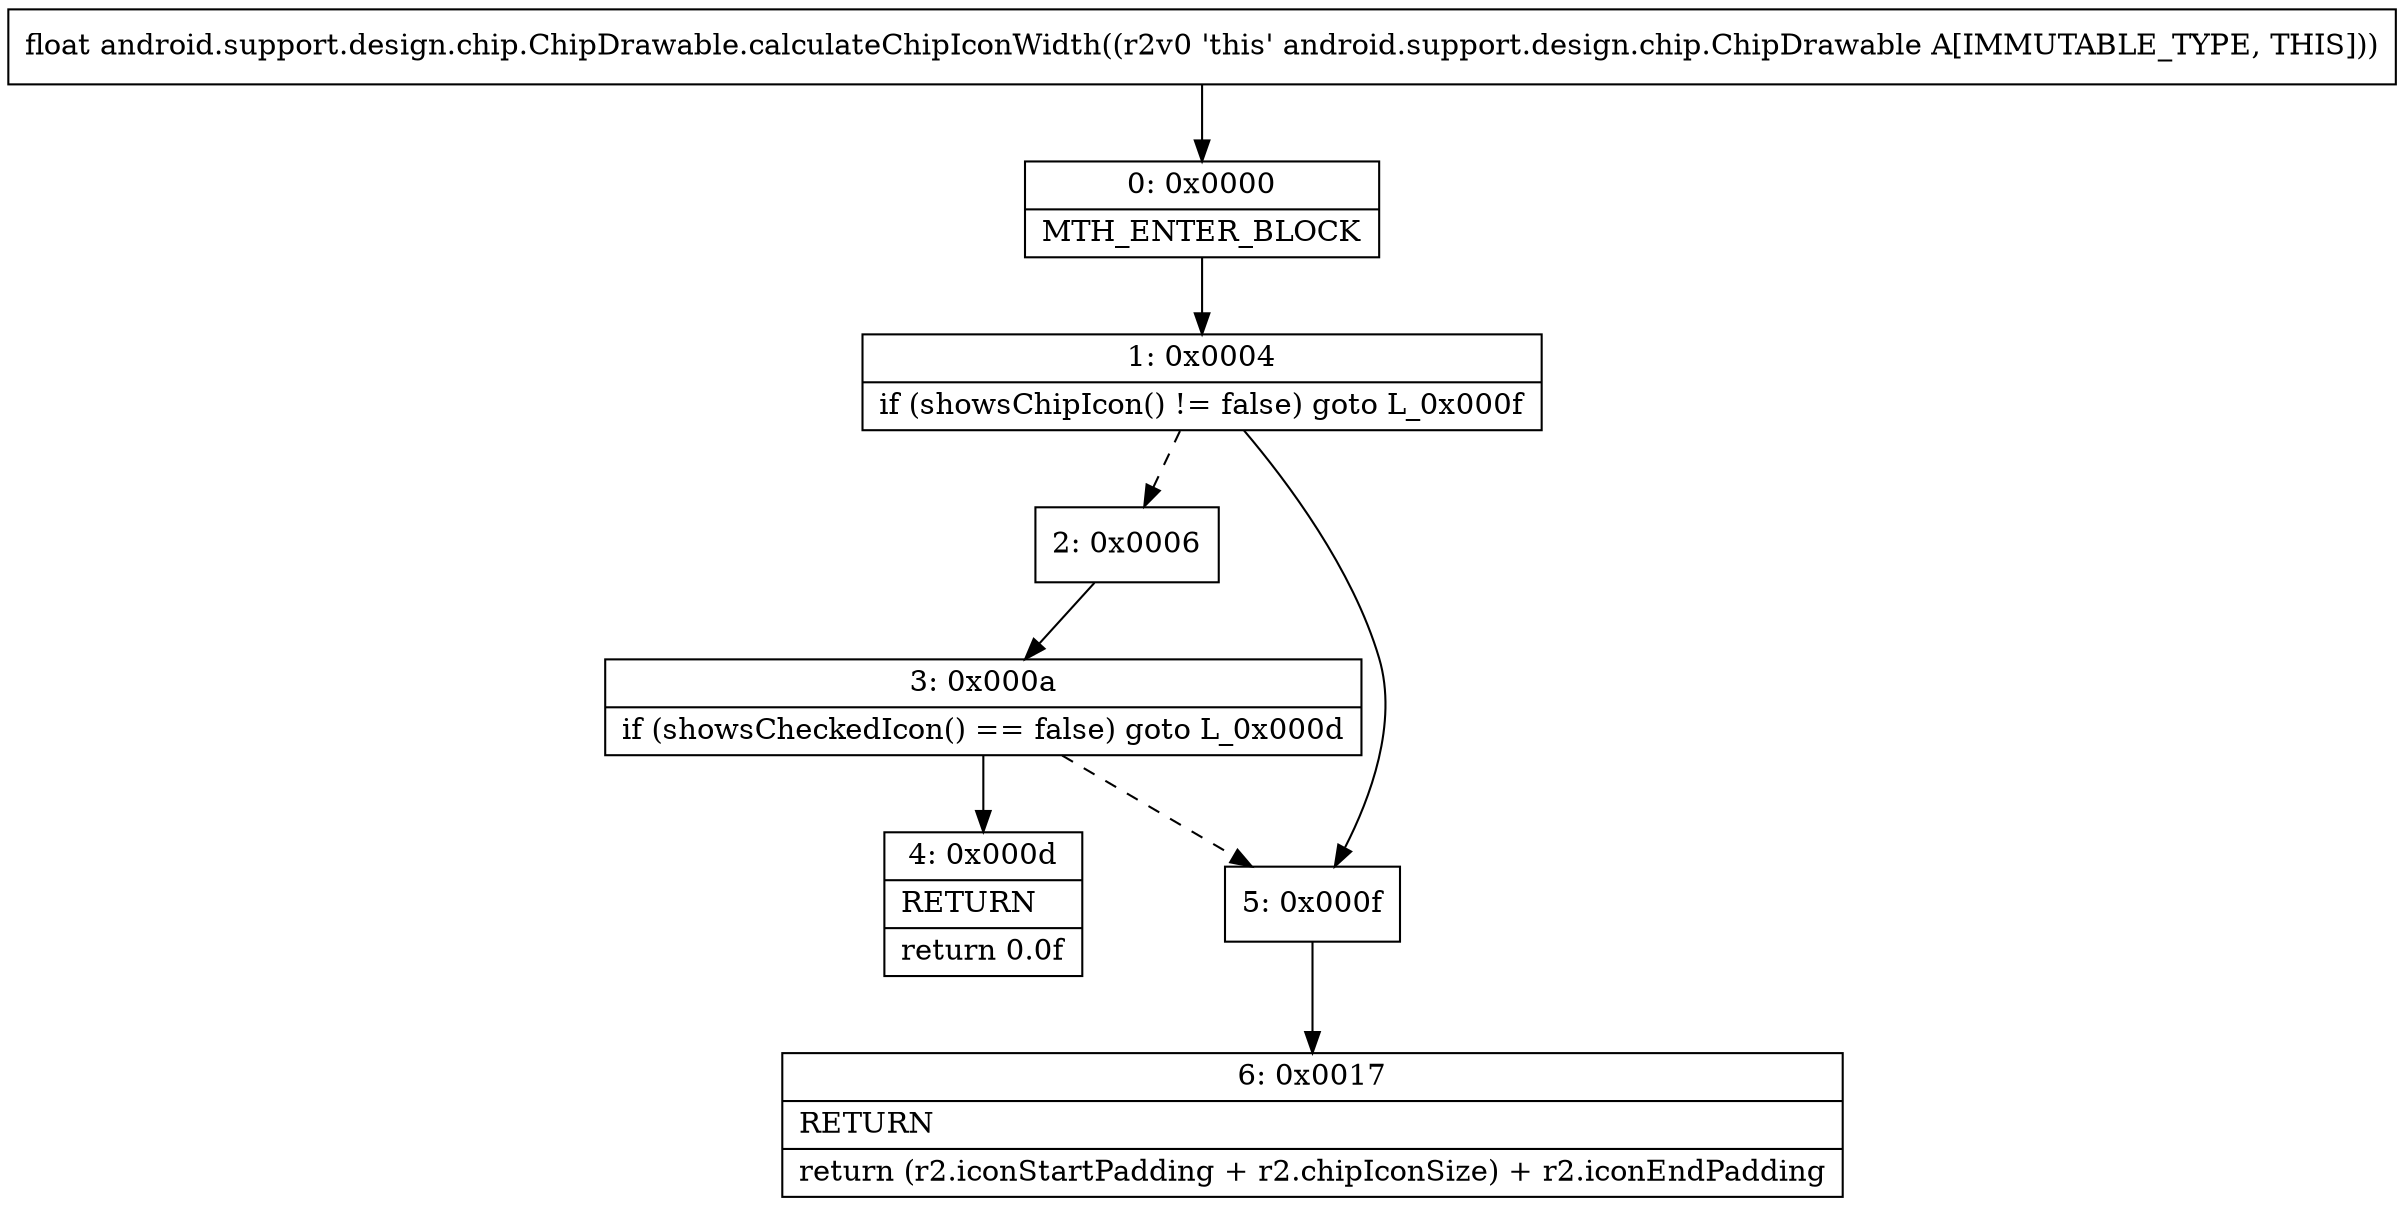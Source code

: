 digraph "CFG forandroid.support.design.chip.ChipDrawable.calculateChipIconWidth()F" {
Node_0 [shape=record,label="{0\:\ 0x0000|MTH_ENTER_BLOCK\l}"];
Node_1 [shape=record,label="{1\:\ 0x0004|if (showsChipIcon() != false) goto L_0x000f\l}"];
Node_2 [shape=record,label="{2\:\ 0x0006}"];
Node_3 [shape=record,label="{3\:\ 0x000a|if (showsCheckedIcon() == false) goto L_0x000d\l}"];
Node_4 [shape=record,label="{4\:\ 0x000d|RETURN\l|return 0.0f\l}"];
Node_5 [shape=record,label="{5\:\ 0x000f}"];
Node_6 [shape=record,label="{6\:\ 0x0017|RETURN\l|return (r2.iconStartPadding + r2.chipIconSize) + r2.iconEndPadding\l}"];
MethodNode[shape=record,label="{float android.support.design.chip.ChipDrawable.calculateChipIconWidth((r2v0 'this' android.support.design.chip.ChipDrawable A[IMMUTABLE_TYPE, THIS])) }"];
MethodNode -> Node_0;
Node_0 -> Node_1;
Node_1 -> Node_2[style=dashed];
Node_1 -> Node_5;
Node_2 -> Node_3;
Node_3 -> Node_4;
Node_3 -> Node_5[style=dashed];
Node_5 -> Node_6;
}

